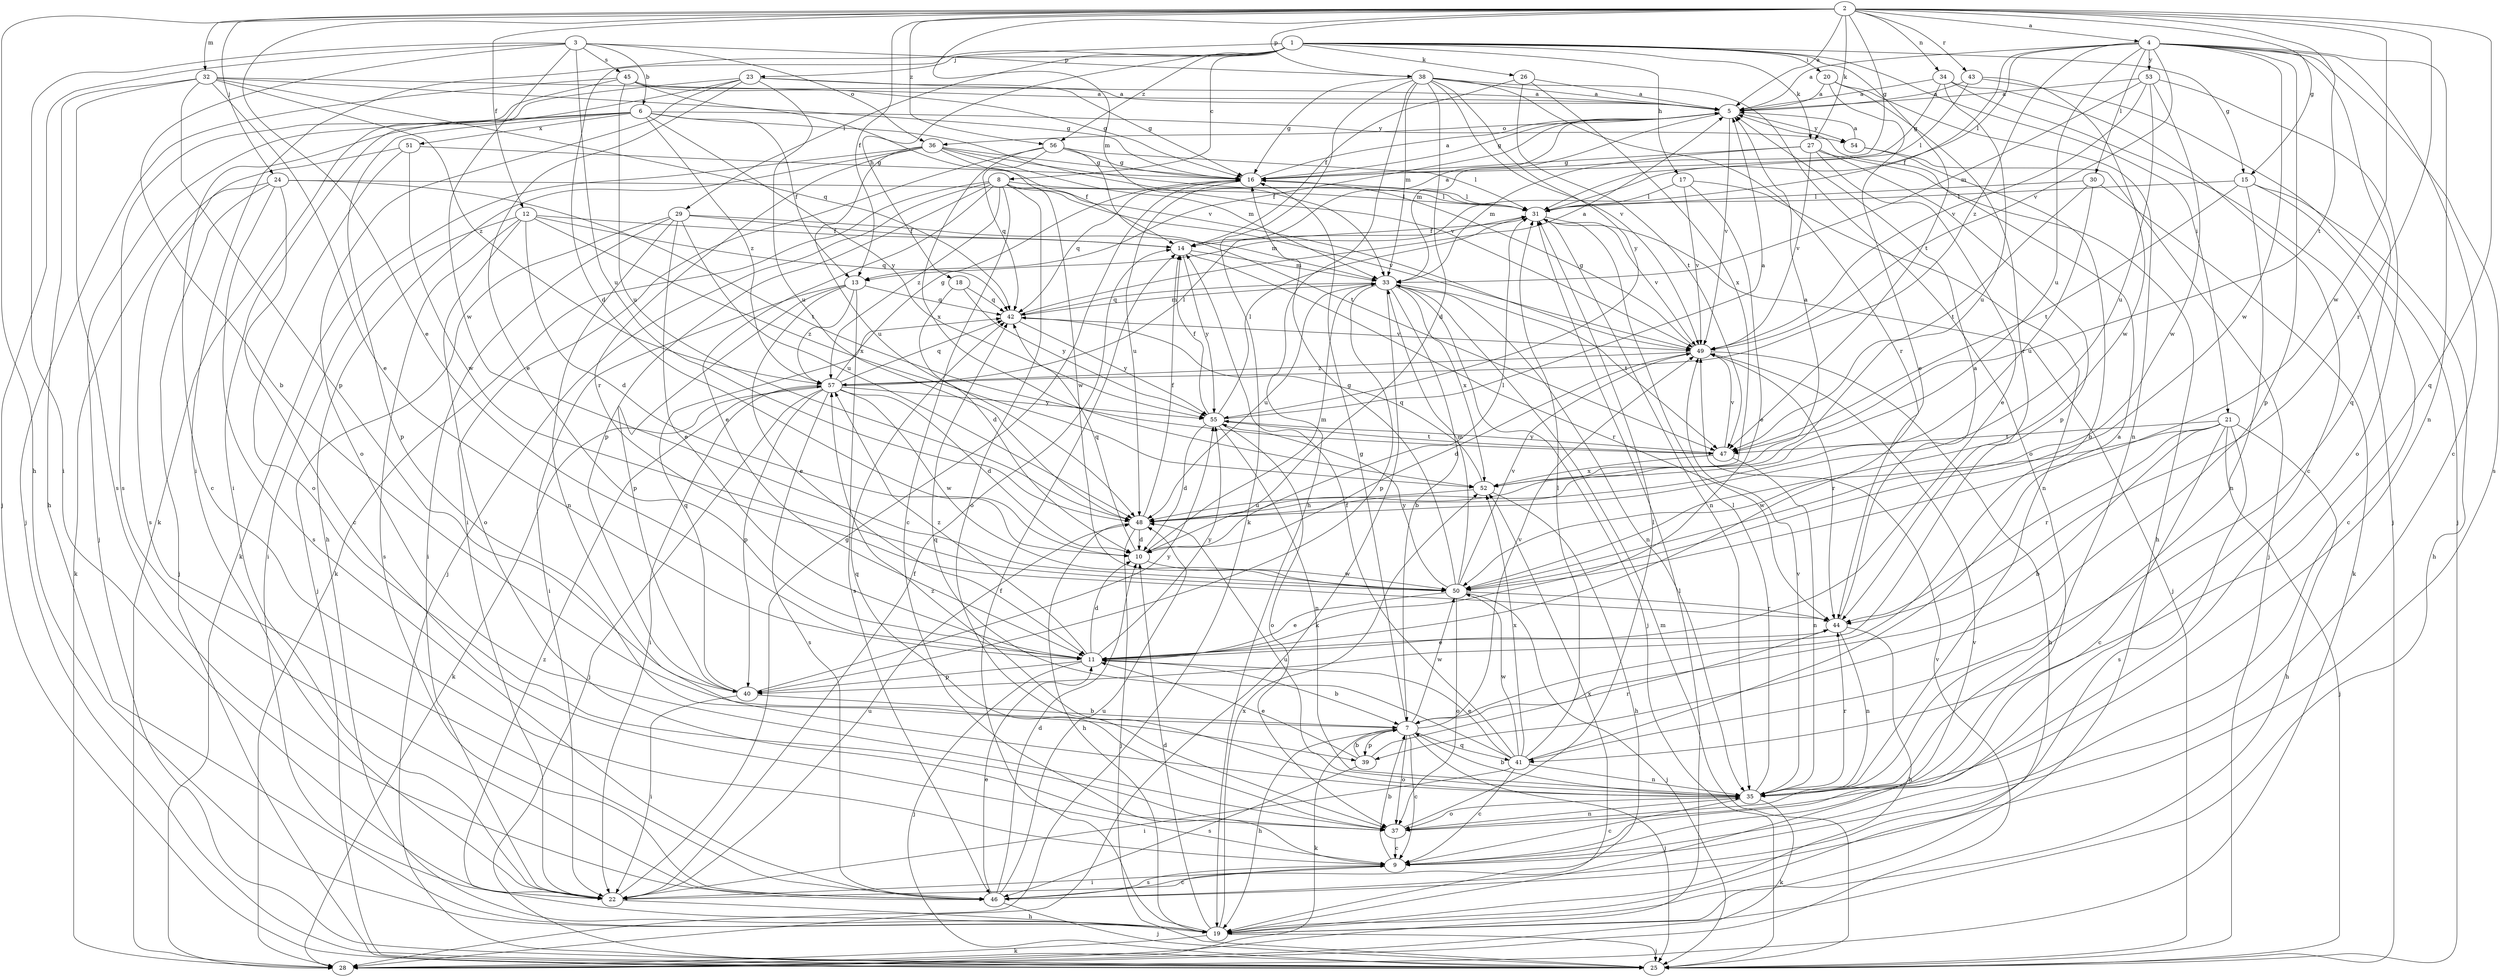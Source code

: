 strict digraph  {
	2 -> 4 [label=a];
	2 -> 5 [label=a];
	4 -> 5 [label=a];
	14 -> 5 [label=a];
	16 -> 5 [label=a];
	20 -> 5 [label=a];
	23 -> 5 [label=a];
	26 -> 5 [label=a];
	32 -> 5 [label=a];
	34 -> 5 [label=a];
	38 -> 5 [label=a];
	41 -> 5 [label=a];
	42 -> 5 [label=a];
	43 -> 5 [label=a];
	44 -> 5 [label=a];
	45 -> 5 [label=a];
	52 -> 5 [label=a];
	53 -> 5 [label=a];
	54 -> 5 [label=a];
	55 -> 5 [label=a];
	3 -> 6 [label=b];
	3 -> 7 [label=b];
	9 -> 7 [label=b];
	11 -> 7 [label=b];
	21 -> 7 [label=b];
	33 -> 7 [label=b];
	35 -> 7 [label=b];
	39 -> 7 [label=b];
	40 -> 7 [label=b];
	54 -> 7 [label=b];
	1 -> 8 [label=c];
	4 -> 9 [label=c];
	6 -> 9 [label=c];
	7 -> 9 [label=c];
	8 -> 9 [label=c];
	15 -> 9 [label=c];
	21 -> 9 [label=c];
	24 -> 9 [label=c];
	34 -> 9 [label=c];
	35 -> 9 [label=c];
	37 -> 9 [label=c];
	41 -> 9 [label=c];
	46 -> 9 [label=c];
	1 -> 10 [label=d];
	11 -> 10 [label=d];
	12 -> 10 [label=d];
	18 -> 10 [label=d];
	19 -> 10 [label=d];
	38 -> 10 [label=d];
	46 -> 10 [label=d];
	48 -> 10 [label=d];
	49 -> 10 [label=d];
	55 -> 10 [label=d];
	57 -> 10 [label=d];
	2 -> 11 [label=e];
	8 -> 11 [label=e];
	13 -> 11 [label=e];
	17 -> 11 [label=e];
	20 -> 11 [label=e];
	23 -> 11 [label=e];
	27 -> 11 [label=e];
	29 -> 11 [label=e];
	32 -> 11 [label=e];
	39 -> 11 [label=e];
	41 -> 11 [label=e];
	44 -> 11 [label=e];
	46 -> 11 [label=e];
	50 -> 11 [label=e];
	2 -> 12 [label=f];
	2 -> 13 [label=f];
	4 -> 13 [label=f];
	5 -> 13 [label=f];
	6 -> 13 [label=f];
	12 -> 14 [label=f];
	19 -> 14 [label=f];
	22 -> 14 [label=f];
	26 -> 14 [label=f];
	29 -> 14 [label=f];
	31 -> 14 [label=f];
	36 -> 14 [label=f];
	41 -> 14 [label=f];
	48 -> 14 [label=f];
	55 -> 14 [label=f];
	1 -> 15 [label=g];
	2 -> 15 [label=g];
	2 -> 16 [label=g];
	5 -> 16 [label=g];
	7 -> 16 [label=g];
	22 -> 16 [label=g];
	23 -> 16 [label=g];
	27 -> 16 [label=g];
	32 -> 16 [label=g];
	34 -> 16 [label=g];
	36 -> 16 [label=g];
	38 -> 16 [label=g];
	45 -> 16 [label=g];
	49 -> 16 [label=g];
	50 -> 16 [label=g];
	51 -> 16 [label=g];
	56 -> 16 [label=g];
	57 -> 16 [label=g];
	1 -> 17 [label=h];
	1 -> 18 [label=h];
	2 -> 19 [label=h];
	7 -> 19 [label=h];
	15 -> 19 [label=h];
	21 -> 19 [label=h];
	22 -> 19 [label=h];
	27 -> 19 [label=h];
	32 -> 19 [label=h];
	36 -> 19 [label=h];
	38 -> 19 [label=h];
	44 -> 19 [label=h];
	48 -> 19 [label=h];
	49 -> 19 [label=h];
	52 -> 19 [label=h];
	1 -> 20 [label=i];
	1 -> 21 [label=i];
	1 -> 22 [label=i];
	3 -> 22 [label=i];
	9 -> 22 [label=i];
	12 -> 22 [label=i];
	13 -> 22 [label=i];
	23 -> 22 [label=i];
	29 -> 22 [label=i];
	40 -> 22 [label=i];
	41 -> 22 [label=i];
	56 -> 22 [label=i];
	57 -> 22 [label=i];
	1 -> 23 [label=j];
	2 -> 24 [label=j];
	3 -> 25 [label=j];
	6 -> 25 [label=j];
	7 -> 25 [label=j];
	8 -> 25 [label=j];
	11 -> 25 [label=j];
	19 -> 25 [label=j];
	21 -> 25 [label=j];
	24 -> 25 [label=j];
	29 -> 25 [label=j];
	31 -> 25 [label=j];
	33 -> 25 [label=j];
	34 -> 25 [label=j];
	43 -> 25 [label=j];
	45 -> 25 [label=j];
	46 -> 25 [label=j];
	48 -> 25 [label=j];
	50 -> 25 [label=j];
	54 -> 25 [label=j];
	57 -> 25 [label=j];
	1 -> 26 [label=k];
	1 -> 27 [label=k];
	2 -> 27 [label=k];
	7 -> 28 [label=k];
	8 -> 28 [label=k];
	19 -> 28 [label=k];
	23 -> 28 [label=k];
	24 -> 28 [label=k];
	30 -> 28 [label=k];
	33 -> 28 [label=k];
	35 -> 28 [label=k];
	36 -> 28 [label=k];
	38 -> 28 [label=k];
	57 -> 28 [label=k];
	1 -> 29 [label=l];
	4 -> 30 [label=l];
	4 -> 31 [label=l];
	8 -> 31 [label=l];
	10 -> 31 [label=l];
	15 -> 31 [label=l];
	16 -> 31 [label=l];
	17 -> 31 [label=l];
	24 -> 31 [label=l];
	28 -> 31 [label=l];
	30 -> 31 [label=l];
	35 -> 31 [label=l];
	36 -> 31 [label=l];
	37 -> 31 [label=l];
	41 -> 31 [label=l];
	43 -> 31 [label=l];
	55 -> 31 [label=l];
	56 -> 31 [label=l];
	57 -> 31 [label=l];
	2 -> 32 [label=m];
	2 -> 33 [label=m];
	5 -> 33 [label=m];
	10 -> 33 [label=m];
	14 -> 33 [label=m];
	25 -> 33 [label=m];
	27 -> 33 [label=m];
	29 -> 33 [label=m];
	36 -> 33 [label=m];
	38 -> 33 [label=m];
	42 -> 33 [label=m];
	50 -> 33 [label=m];
	53 -> 33 [label=m];
	2 -> 34 [label=n];
	4 -> 35 [label=n];
	15 -> 35 [label=n];
	17 -> 35 [label=n];
	20 -> 35 [label=n];
	29 -> 35 [label=n];
	31 -> 35 [label=n];
	33 -> 35 [label=n];
	37 -> 35 [label=n];
	41 -> 35 [label=n];
	44 -> 35 [label=n];
	47 -> 35 [label=n];
	55 -> 35 [label=n];
	3 -> 36 [label=o];
	5 -> 36 [label=o];
	7 -> 37 [label=o];
	8 -> 37 [label=o];
	12 -> 37 [label=o];
	23 -> 37 [label=o];
	35 -> 37 [label=o];
	38 -> 37 [label=o];
	50 -> 37 [label=o];
	51 -> 37 [label=o];
	53 -> 37 [label=o];
	55 -> 37 [label=o];
	2 -> 38 [label=p];
	3 -> 38 [label=p];
	4 -> 39 [label=p];
	6 -> 39 [label=p];
	7 -> 39 [label=p];
	8 -> 40 [label=p];
	11 -> 40 [label=p];
	13 -> 40 [label=p];
	27 -> 40 [label=p];
	32 -> 40 [label=p];
	33 -> 40 [label=p];
	57 -> 40 [label=p];
	2 -> 41 [label=q];
	4 -> 41 [label=q];
	7 -> 41 [label=q];
	10 -> 42 [label=q];
	12 -> 42 [label=q];
	13 -> 42 [label=q];
	16 -> 42 [label=q];
	18 -> 42 [label=q];
	32 -> 42 [label=q];
	33 -> 42 [label=q];
	37 -> 42 [label=q];
	40 -> 42 [label=q];
	41 -> 42 [label=q];
	52 -> 42 [label=q];
	56 -> 42 [label=q];
	57 -> 42 [label=q];
	2 -> 43 [label=r];
	2 -> 44 [label=r];
	14 -> 44 [label=r];
	20 -> 44 [label=r];
	21 -> 44 [label=r];
	35 -> 44 [label=r];
	36 -> 44 [label=r];
	38 -> 44 [label=r];
	39 -> 44 [label=r];
	49 -> 44 [label=r];
	50 -> 44 [label=r];
	3 -> 45 [label=s];
	4 -> 46 [label=s];
	9 -> 46 [label=s];
	12 -> 46 [label=s];
	13 -> 46 [label=s];
	21 -> 46 [label=s];
	24 -> 46 [label=s];
	32 -> 46 [label=s];
	39 -> 46 [label=s];
	45 -> 46 [label=s];
	51 -> 46 [label=s];
	57 -> 46 [label=s];
	1 -> 47 [label=t];
	2 -> 47 [label=t];
	15 -> 47 [label=t];
	21 -> 47 [label=t];
	24 -> 47 [label=t];
	26 -> 47 [label=t];
	30 -> 47 [label=t];
	33 -> 47 [label=t];
	55 -> 47 [label=t];
	56 -> 47 [label=t];
	3 -> 48 [label=u];
	4 -> 48 [label=u];
	16 -> 48 [label=u];
	22 -> 48 [label=u];
	23 -> 48 [label=u];
	29 -> 48 [label=u];
	30 -> 48 [label=u];
	33 -> 48 [label=u];
	34 -> 48 [label=u];
	35 -> 48 [label=u];
	36 -> 48 [label=u];
	45 -> 48 [label=u];
	46 -> 48 [label=u];
	52 -> 48 [label=u];
	53 -> 48 [label=u];
	4 -> 49 [label=v];
	5 -> 49 [label=v];
	6 -> 49 [label=v];
	7 -> 49 [label=v];
	8 -> 49 [label=v];
	17 -> 49 [label=v];
	19 -> 49 [label=v];
	27 -> 49 [label=v];
	28 -> 49 [label=v];
	31 -> 49 [label=v];
	35 -> 49 [label=v];
	38 -> 49 [label=v];
	42 -> 49 [label=v];
	45 -> 49 [label=v];
	47 -> 49 [label=v];
	50 -> 49 [label=v];
	53 -> 49 [label=v];
	2 -> 50 [label=w];
	3 -> 50 [label=w];
	4 -> 50 [label=w];
	7 -> 50 [label=w];
	8 -> 50 [label=w];
	10 -> 50 [label=w];
	21 -> 50 [label=w];
	41 -> 50 [label=w];
	43 -> 50 [label=w];
	51 -> 50 [label=w];
	53 -> 50 [label=w];
	57 -> 50 [label=w];
	6 -> 51 [label=x];
	12 -> 52 [label=x];
	19 -> 52 [label=x];
	22 -> 52 [label=x];
	26 -> 52 [label=x];
	33 -> 52 [label=x];
	41 -> 52 [label=x];
	47 -> 52 [label=x];
	56 -> 52 [label=x];
	4 -> 53 [label=y];
	5 -> 54 [label=y];
	6 -> 54 [label=y];
	6 -> 55 [label=y];
	11 -> 55 [label=y];
	14 -> 55 [label=y];
	18 -> 55 [label=y];
	38 -> 55 [label=y];
	40 -> 55 [label=y];
	42 -> 55 [label=y];
	47 -> 55 [label=y];
	50 -> 55 [label=y];
	57 -> 55 [label=y];
	1 -> 56 [label=z];
	2 -> 56 [label=z];
	4 -> 57 [label=z];
	6 -> 57 [label=z];
	8 -> 57 [label=z];
	11 -> 57 [label=z];
	13 -> 57 [label=z];
	19 -> 57 [label=z];
	32 -> 57 [label=z];
	35 -> 57 [label=z];
	49 -> 57 [label=z];
}
